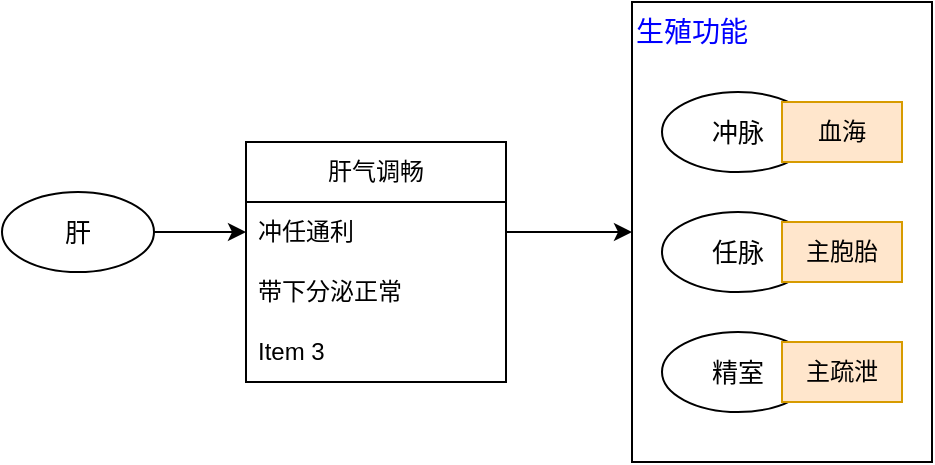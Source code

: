 <mxfile version="22.1.17" type="github">
  <diagram name="第 1 页" id="AgoYypZzx3hxxHUh2Zet">
    <mxGraphModel dx="1050" dy="557" grid="1" gridSize="10" guides="1" tooltips="1" connect="1" arrows="1" fold="1" page="1" pageScale="1" pageWidth="827" pageHeight="1169" math="0" shadow="0">
      <root>
        <mxCell id="0" />
        <mxCell id="1" parent="0" />
        <mxCell id="wE4b-NW_SzXMXIwF-MCA-17" value="" style="rounded=0;whiteSpace=wrap;html=1;" vertex="1" parent="1">
          <mxGeometry x="435" y="70" width="150" height="230" as="geometry" />
        </mxCell>
        <mxCell id="wE4b-NW_SzXMXIwF-MCA-5" value="" style="group" vertex="1" connectable="0" parent="1">
          <mxGeometry x="450" y="115" width="120" height="40" as="geometry" />
        </mxCell>
        <mxCell id="wE4b-NW_SzXMXIwF-MCA-6" value="冲脉" style="ellipse;whiteSpace=wrap;html=1;fontSize=13;" vertex="1" parent="wE4b-NW_SzXMXIwF-MCA-5">
          <mxGeometry width="76" height="40" as="geometry" />
        </mxCell>
        <mxCell id="wE4b-NW_SzXMXIwF-MCA-7" value="" style="endArrow=classic;html=1;rounded=0;exitX=1;exitY=0.5;exitDx=0;exitDy=0;" edge="1" parent="wE4b-NW_SzXMXIwF-MCA-5" source="wE4b-NW_SzXMXIwF-MCA-6" target="wE4b-NW_SzXMXIwF-MCA-8">
          <mxGeometry width="50" height="50" relative="1" as="geometry">
            <mxPoint x="127" y="21" as="sourcePoint" />
            <mxPoint x="272" y="20" as="targetPoint" />
          </mxGeometry>
        </mxCell>
        <mxCell id="wE4b-NW_SzXMXIwF-MCA-8" value="血海" style="text;html=1;strokeColor=#d79b00;fillColor=#ffe6cc;align=center;verticalAlign=middle;whiteSpace=wrap;rounded=0;" vertex="1" parent="wE4b-NW_SzXMXIwF-MCA-5">
          <mxGeometry x="60" y="5" width="60" height="30" as="geometry" />
        </mxCell>
        <mxCell id="wE4b-NW_SzXMXIwF-MCA-9" value="" style="group" vertex="1" connectable="0" parent="1">
          <mxGeometry x="450" y="175" width="120" height="40" as="geometry" />
        </mxCell>
        <mxCell id="wE4b-NW_SzXMXIwF-MCA-10" value="任脉" style="ellipse;whiteSpace=wrap;html=1;fontSize=13;" vertex="1" parent="wE4b-NW_SzXMXIwF-MCA-9">
          <mxGeometry width="76" height="40" as="geometry" />
        </mxCell>
        <mxCell id="wE4b-NW_SzXMXIwF-MCA-11" value="" style="endArrow=classic;html=1;rounded=0;exitX=1;exitY=0.5;exitDx=0;exitDy=0;" edge="1" parent="wE4b-NW_SzXMXIwF-MCA-9" source="wE4b-NW_SzXMXIwF-MCA-10" target="wE4b-NW_SzXMXIwF-MCA-12">
          <mxGeometry width="50" height="50" relative="1" as="geometry">
            <mxPoint x="127" y="21" as="sourcePoint" />
            <mxPoint x="272" y="20" as="targetPoint" />
          </mxGeometry>
        </mxCell>
        <mxCell id="wE4b-NW_SzXMXIwF-MCA-12" value="主胞胎" style="text;html=1;strokeColor=#d79b00;fillColor=#ffe6cc;align=center;verticalAlign=middle;whiteSpace=wrap;rounded=0;" vertex="1" parent="wE4b-NW_SzXMXIwF-MCA-9">
          <mxGeometry x="60" y="5" width="60" height="30" as="geometry" />
        </mxCell>
        <mxCell id="wE4b-NW_SzXMXIwF-MCA-13" value="" style="group" vertex="1" connectable="0" parent="1">
          <mxGeometry x="450" y="235" width="120" height="40" as="geometry" />
        </mxCell>
        <mxCell id="wE4b-NW_SzXMXIwF-MCA-14" value="精室" style="ellipse;whiteSpace=wrap;html=1;fontSize=13;" vertex="1" parent="wE4b-NW_SzXMXIwF-MCA-13">
          <mxGeometry width="76" height="40" as="geometry" />
        </mxCell>
        <mxCell id="wE4b-NW_SzXMXIwF-MCA-15" value="" style="endArrow=classic;html=1;rounded=0;exitX=1;exitY=0.5;exitDx=0;exitDy=0;" edge="1" parent="wE4b-NW_SzXMXIwF-MCA-13" source="wE4b-NW_SzXMXIwF-MCA-14" target="wE4b-NW_SzXMXIwF-MCA-16">
          <mxGeometry width="50" height="50" relative="1" as="geometry">
            <mxPoint x="127" y="21" as="sourcePoint" />
            <mxPoint x="272" y="20" as="targetPoint" />
          </mxGeometry>
        </mxCell>
        <mxCell id="wE4b-NW_SzXMXIwF-MCA-16" value="主疏泄" style="text;html=1;strokeColor=#d79b00;fillColor=#ffe6cc;align=center;verticalAlign=middle;whiteSpace=wrap;rounded=0;" vertex="1" parent="wE4b-NW_SzXMXIwF-MCA-13">
          <mxGeometry x="60" y="5" width="60" height="30" as="geometry" />
        </mxCell>
        <mxCell id="wE4b-NW_SzXMXIwF-MCA-18" value="生殖功能" style="text;html=1;strokeColor=none;fillColor=none;align=center;verticalAlign=middle;whiteSpace=wrap;rounded=0;fontSize=14;fontColor=#0000FF;" vertex="1" parent="1">
          <mxGeometry x="435" y="70" width="60" height="30" as="geometry" />
        </mxCell>
        <mxCell id="wE4b-NW_SzXMXIwF-MCA-3" value="" style="endArrow=classic;html=1;rounded=0;exitX=1;exitY=0.5;exitDx=0;exitDy=0;entryX=0;entryY=0.5;entryDx=0;entryDy=0;" edge="1" parent="1" source="wE4b-NW_SzXMXIwF-MCA-2" target="wE4b-NW_SzXMXIwF-MCA-21">
          <mxGeometry width="50" height="50" relative="1" as="geometry">
            <mxPoint x="247" y="181" as="sourcePoint" />
            <mxPoint x="180" y="180" as="targetPoint" />
          </mxGeometry>
        </mxCell>
        <mxCell id="wE4b-NW_SzXMXIwF-MCA-2" value="肝" style="ellipse;whiteSpace=wrap;html=1;fontSize=13;" vertex="1" parent="1">
          <mxGeometry x="120" y="165" width="76" height="40" as="geometry" />
        </mxCell>
        <mxCell id="wE4b-NW_SzXMXIwF-MCA-20" value="肝气调畅" style="swimlane;fontStyle=0;childLayout=stackLayout;horizontal=1;startSize=30;horizontalStack=0;resizeParent=1;resizeParentMax=0;resizeLast=0;collapsible=1;marginBottom=0;whiteSpace=wrap;html=1;" vertex="1" parent="1">
          <mxGeometry x="242" y="140" width="130" height="120" as="geometry" />
        </mxCell>
        <mxCell id="wE4b-NW_SzXMXIwF-MCA-21" value="冲任通利" style="text;strokeColor=none;fillColor=none;align=left;verticalAlign=middle;spacingLeft=4;spacingRight=4;overflow=hidden;points=[[0,0.5],[1,0.5]];portConstraint=eastwest;rotatable=0;whiteSpace=wrap;html=1;" vertex="1" parent="wE4b-NW_SzXMXIwF-MCA-20">
          <mxGeometry y="30" width="130" height="30" as="geometry" />
        </mxCell>
        <mxCell id="wE4b-NW_SzXMXIwF-MCA-22" value="带下分泌正常" style="text;strokeColor=none;fillColor=none;align=left;verticalAlign=middle;spacingLeft=4;spacingRight=4;overflow=hidden;points=[[0,0.5],[1,0.5]];portConstraint=eastwest;rotatable=0;whiteSpace=wrap;html=1;" vertex="1" parent="wE4b-NW_SzXMXIwF-MCA-20">
          <mxGeometry y="60" width="130" height="30" as="geometry" />
        </mxCell>
        <mxCell id="wE4b-NW_SzXMXIwF-MCA-23" value="Item 3" style="text;strokeColor=none;fillColor=none;align=left;verticalAlign=middle;spacingLeft=4;spacingRight=4;overflow=hidden;points=[[0,0.5],[1,0.5]];portConstraint=eastwest;rotatable=0;whiteSpace=wrap;html=1;" vertex="1" parent="wE4b-NW_SzXMXIwF-MCA-20">
          <mxGeometry y="90" width="130" height="30" as="geometry" />
        </mxCell>
        <mxCell id="wE4b-NW_SzXMXIwF-MCA-24" style="edgeStyle=orthogonalEdgeStyle;rounded=0;orthogonalLoop=1;jettySize=auto;html=1;exitX=1;exitY=0.5;exitDx=0;exitDy=0;" edge="1" parent="1" source="wE4b-NW_SzXMXIwF-MCA-21" target="wE4b-NW_SzXMXIwF-MCA-17">
          <mxGeometry relative="1" as="geometry" />
        </mxCell>
      </root>
    </mxGraphModel>
  </diagram>
</mxfile>
